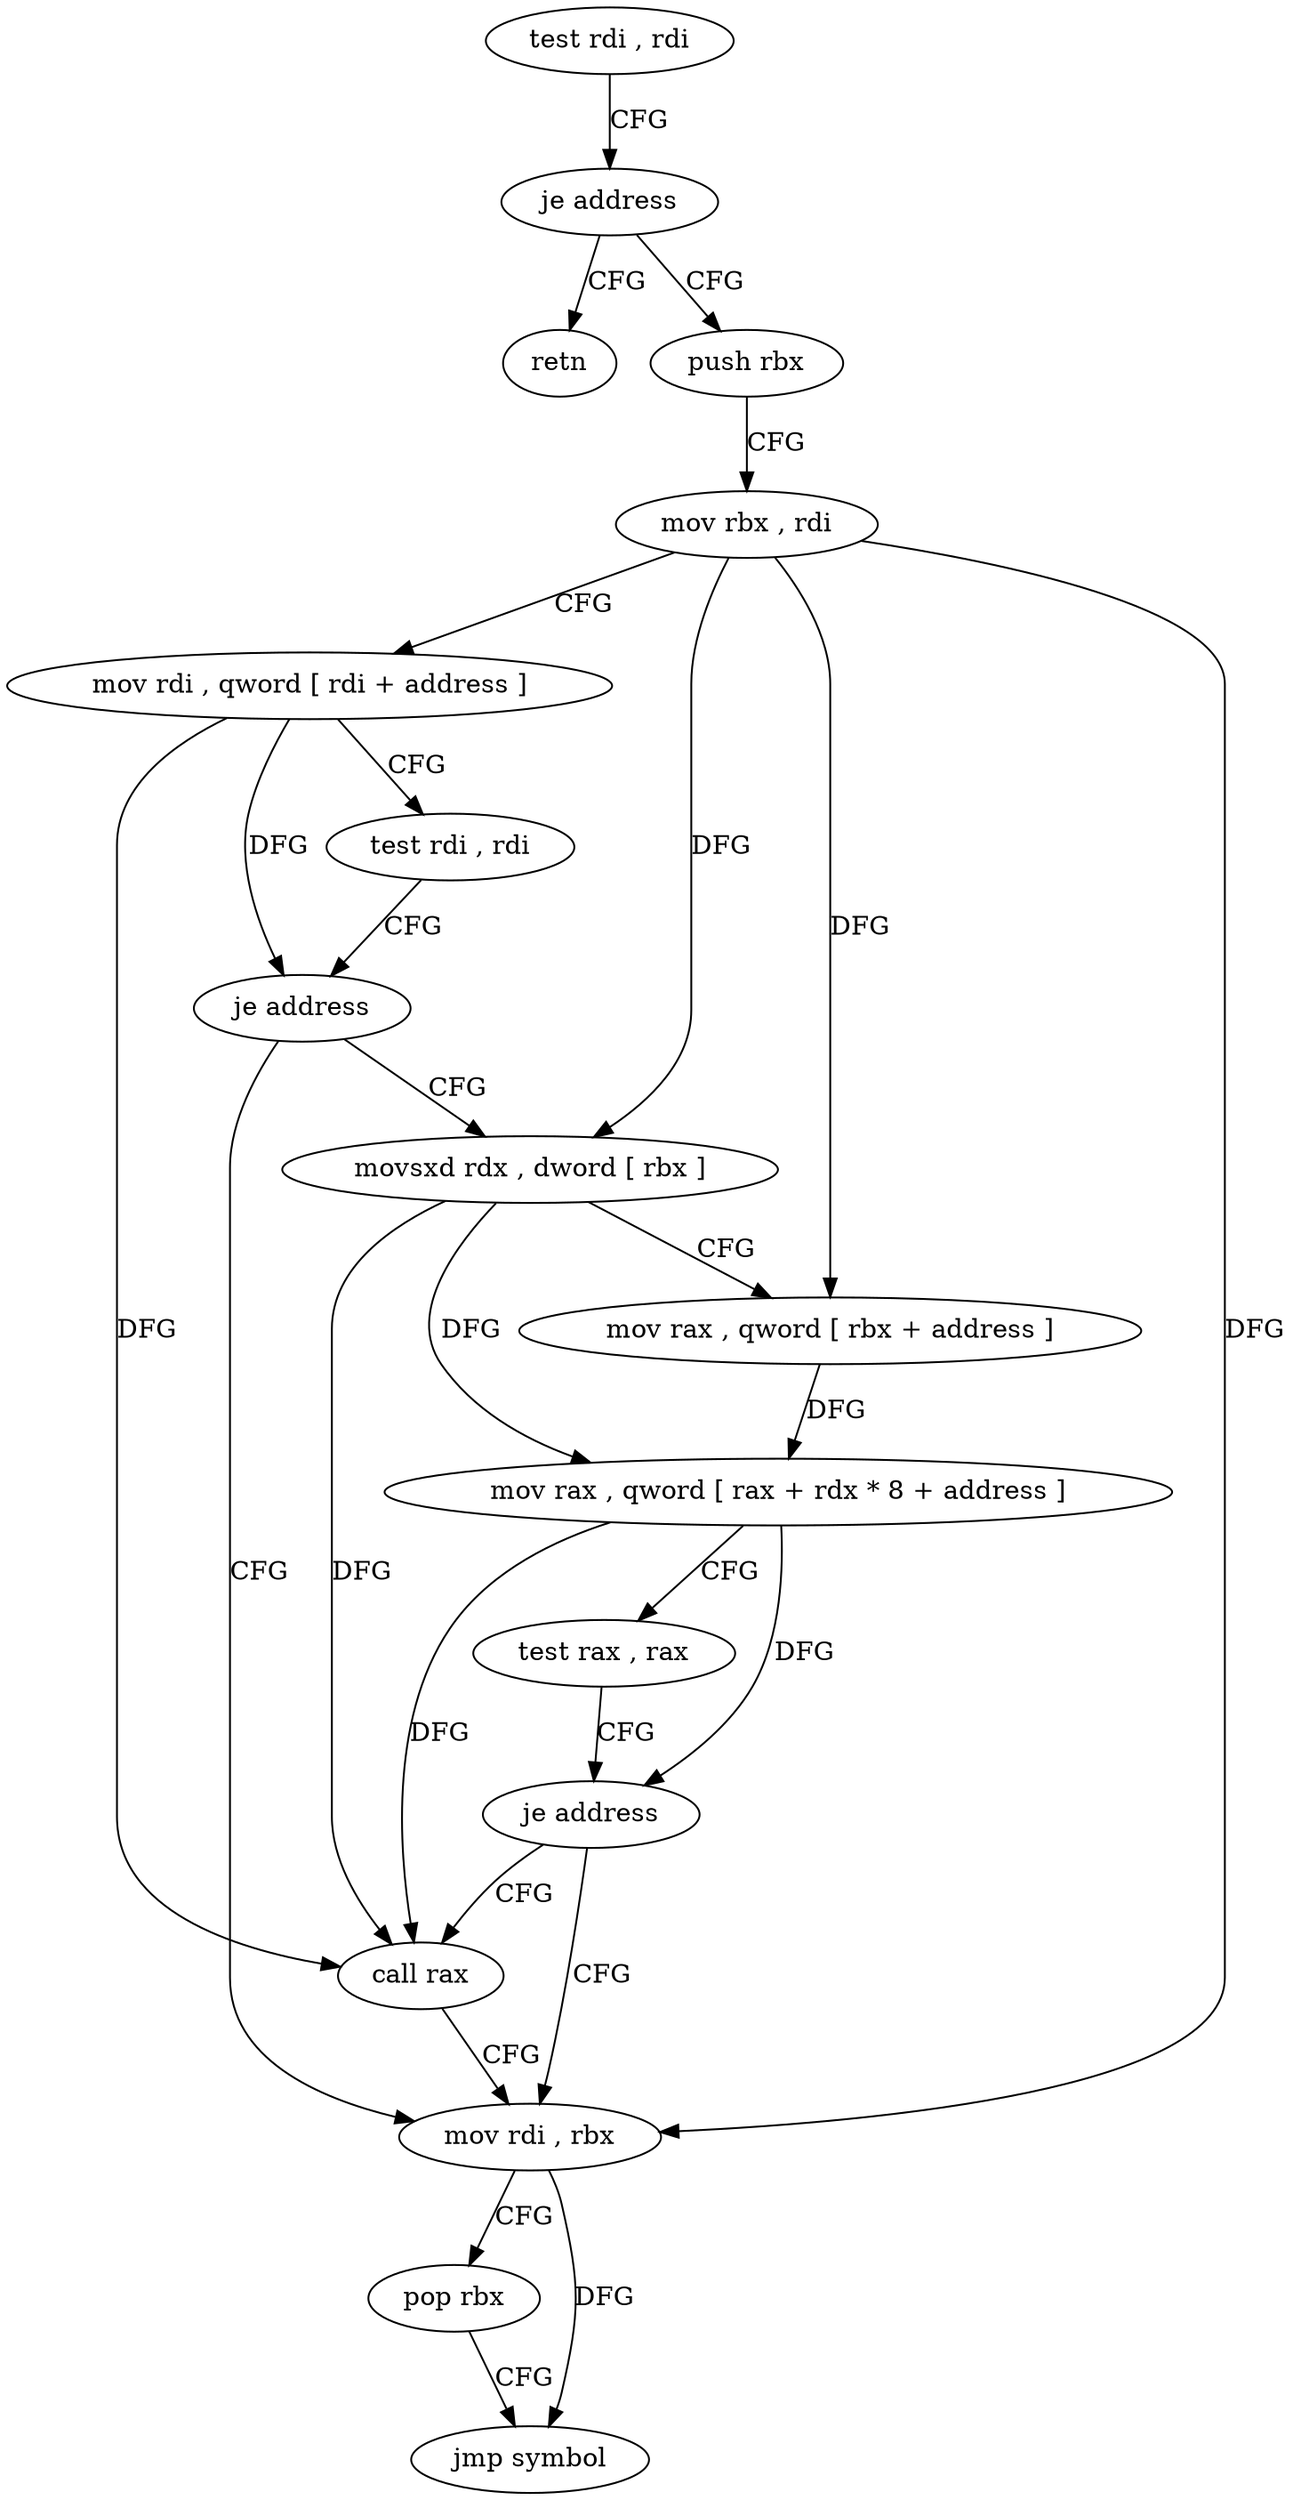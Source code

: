 digraph "func" {
"77008" [label = "test rdi , rdi" ]
"77011" [label = "je address" ]
"77056" [label = "retn" ]
"77013" [label = "push rbx" ]
"77014" [label = "mov rbx , rdi" ]
"77017" [label = "mov rdi , qword [ rdi + address ]" ]
"77021" [label = "test rdi , rdi" ]
"77024" [label = "je address" ]
"77045" [label = "mov rdi , rbx" ]
"77026" [label = "movsxd rdx , dword [ rbx ]" ]
"77048" [label = "pop rbx" ]
"77049" [label = "jmp symbol" ]
"77029" [label = "mov rax , qword [ rbx + address ]" ]
"77033" [label = "mov rax , qword [ rax + rdx * 8 + address ]" ]
"77038" [label = "test rax , rax" ]
"77041" [label = "je address" ]
"77043" [label = "call rax" ]
"77008" -> "77011" [ label = "CFG" ]
"77011" -> "77056" [ label = "CFG" ]
"77011" -> "77013" [ label = "CFG" ]
"77013" -> "77014" [ label = "CFG" ]
"77014" -> "77017" [ label = "CFG" ]
"77014" -> "77045" [ label = "DFG" ]
"77014" -> "77026" [ label = "DFG" ]
"77014" -> "77029" [ label = "DFG" ]
"77017" -> "77021" [ label = "CFG" ]
"77017" -> "77024" [ label = "DFG" ]
"77017" -> "77043" [ label = "DFG" ]
"77021" -> "77024" [ label = "CFG" ]
"77024" -> "77045" [ label = "CFG" ]
"77024" -> "77026" [ label = "CFG" ]
"77045" -> "77048" [ label = "CFG" ]
"77045" -> "77049" [ label = "DFG" ]
"77026" -> "77029" [ label = "CFG" ]
"77026" -> "77033" [ label = "DFG" ]
"77026" -> "77043" [ label = "DFG" ]
"77048" -> "77049" [ label = "CFG" ]
"77029" -> "77033" [ label = "DFG" ]
"77033" -> "77038" [ label = "CFG" ]
"77033" -> "77041" [ label = "DFG" ]
"77033" -> "77043" [ label = "DFG" ]
"77038" -> "77041" [ label = "CFG" ]
"77041" -> "77045" [ label = "CFG" ]
"77041" -> "77043" [ label = "CFG" ]
"77043" -> "77045" [ label = "CFG" ]
}
